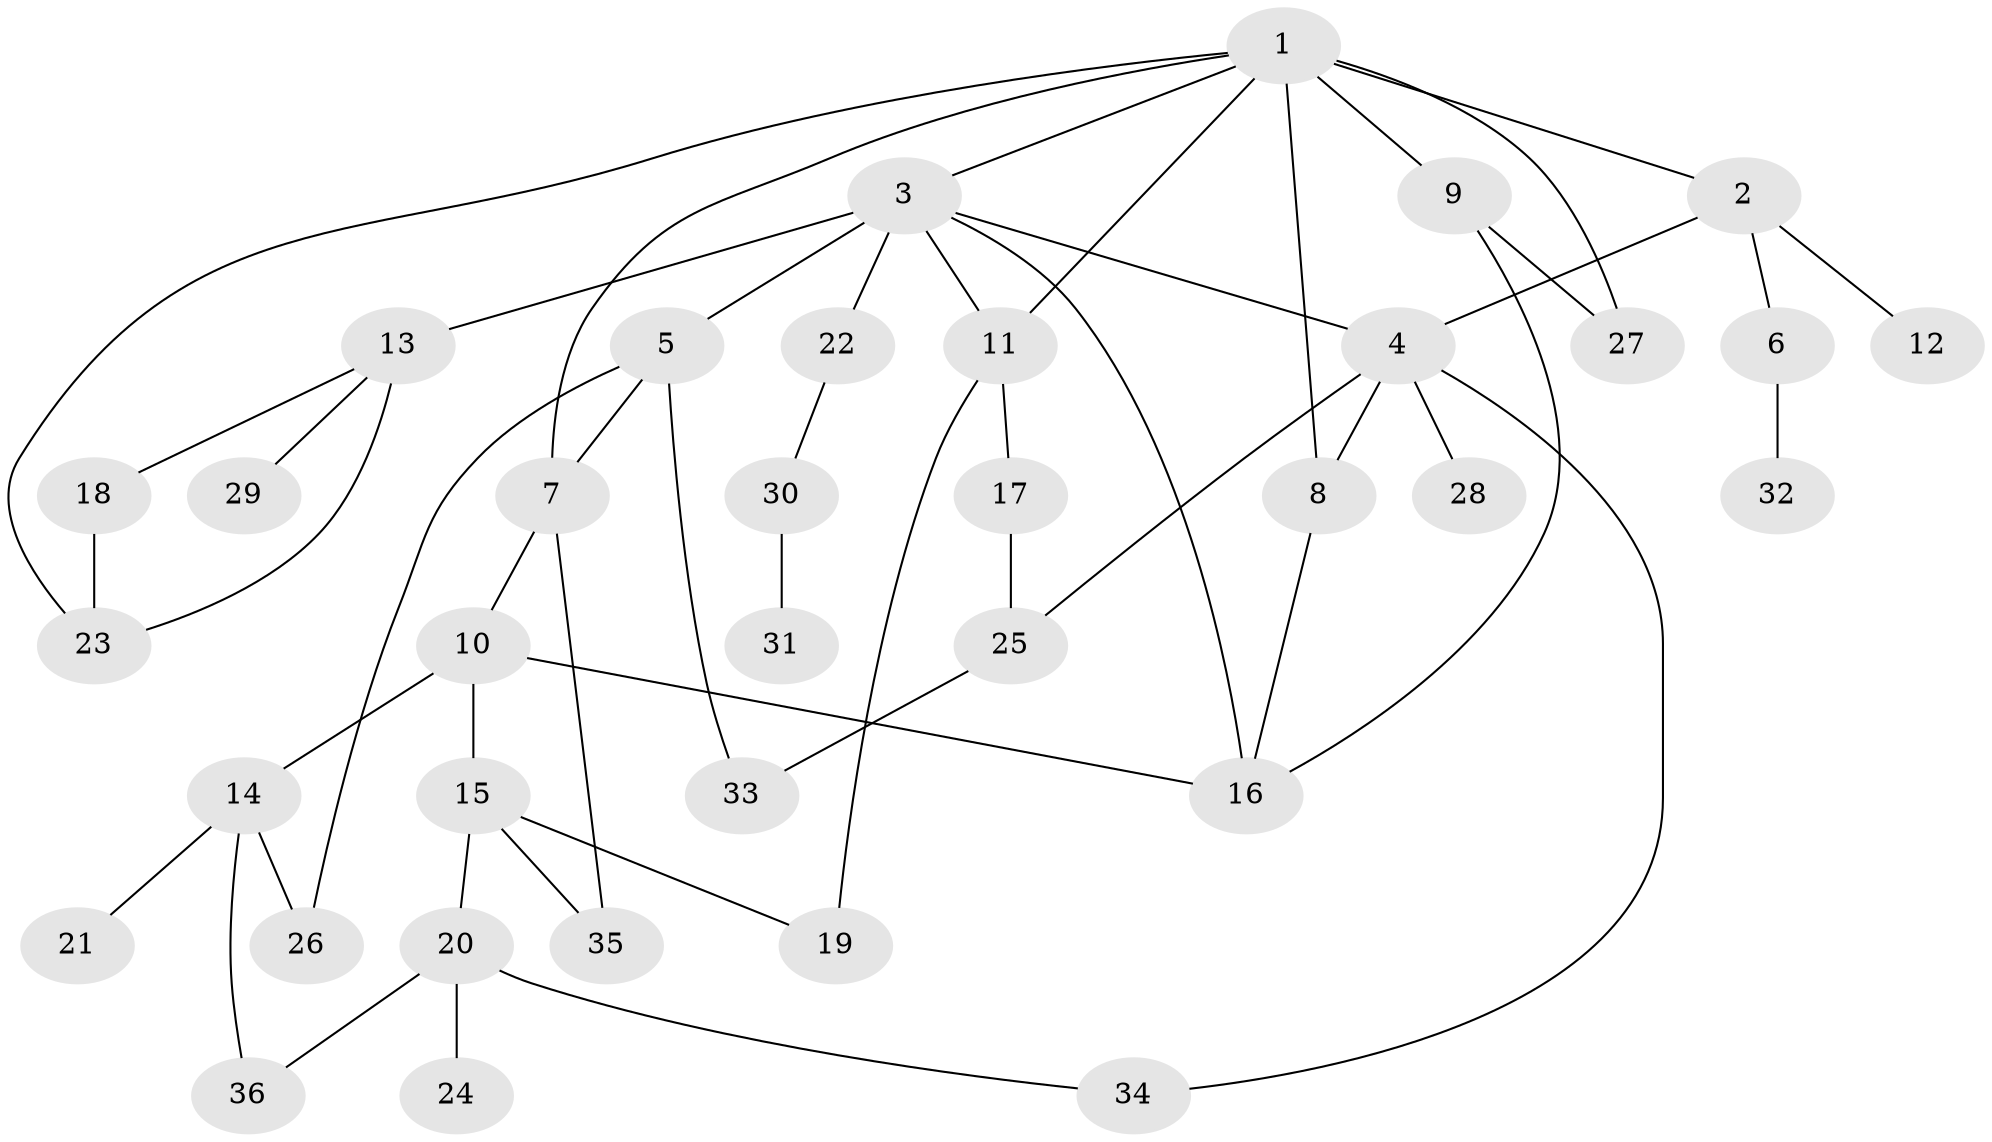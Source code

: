 // original degree distribution, {9: 0.008620689655172414, 5: 0.07758620689655173, 7: 0.008620689655172414, 3: 0.1810344827586207, 2: 0.27586206896551724, 4: 0.06896551724137931, 1: 0.3620689655172414, 6: 0.017241379310344827}
// Generated by graph-tools (version 1.1) at 2025/48/03/04/25 22:48:41]
// undirected, 36 vertices, 52 edges
graph export_dot {
  node [color=gray90,style=filled];
  1;
  2;
  3;
  4;
  5;
  6;
  7;
  8;
  9;
  10;
  11;
  12;
  13;
  14;
  15;
  16;
  17;
  18;
  19;
  20;
  21;
  22;
  23;
  24;
  25;
  26;
  27;
  28;
  29;
  30;
  31;
  32;
  33;
  34;
  35;
  36;
  1 -- 2 [weight=1.0];
  1 -- 3 [weight=1.0];
  1 -- 7 [weight=1.0];
  1 -- 8 [weight=1.0];
  1 -- 9 [weight=2.0];
  1 -- 11 [weight=1.0];
  1 -- 23 [weight=1.0];
  1 -- 27 [weight=1.0];
  2 -- 4 [weight=1.0];
  2 -- 6 [weight=1.0];
  2 -- 12 [weight=1.0];
  3 -- 4 [weight=2.0];
  3 -- 5 [weight=1.0];
  3 -- 11 [weight=1.0];
  3 -- 13 [weight=3.0];
  3 -- 16 [weight=1.0];
  3 -- 22 [weight=1.0];
  4 -- 8 [weight=1.0];
  4 -- 25 [weight=1.0];
  4 -- 28 [weight=1.0];
  4 -- 34 [weight=1.0];
  5 -- 7 [weight=1.0];
  5 -- 26 [weight=1.0];
  5 -- 33 [weight=1.0];
  6 -- 32 [weight=1.0];
  7 -- 10 [weight=1.0];
  7 -- 35 [weight=1.0];
  8 -- 16 [weight=1.0];
  9 -- 16 [weight=1.0];
  9 -- 27 [weight=1.0];
  10 -- 14 [weight=1.0];
  10 -- 15 [weight=1.0];
  10 -- 16 [weight=1.0];
  11 -- 17 [weight=1.0];
  11 -- 19 [weight=1.0];
  13 -- 18 [weight=1.0];
  13 -- 23 [weight=1.0];
  13 -- 29 [weight=1.0];
  14 -- 21 [weight=1.0];
  14 -- 26 [weight=2.0];
  14 -- 36 [weight=1.0];
  15 -- 19 [weight=1.0];
  15 -- 20 [weight=1.0];
  15 -- 35 [weight=2.0];
  17 -- 25 [weight=1.0];
  18 -- 23 [weight=1.0];
  20 -- 24 [weight=1.0];
  20 -- 34 [weight=1.0];
  20 -- 36 [weight=1.0];
  22 -- 30 [weight=1.0];
  25 -- 33 [weight=1.0];
  30 -- 31 [weight=1.0];
}
